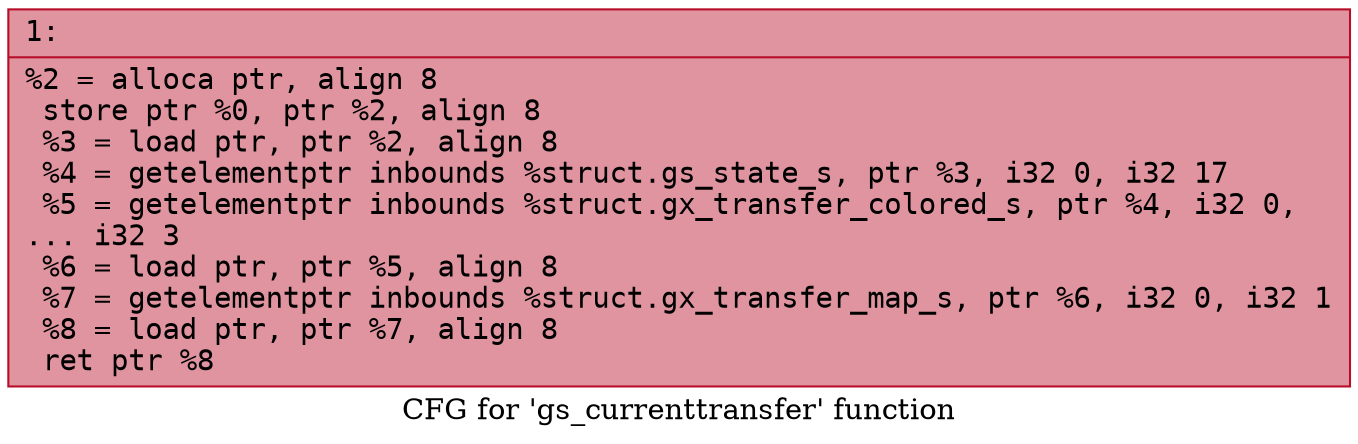 digraph "CFG for 'gs_currenttransfer' function" {
	label="CFG for 'gs_currenttransfer' function";

	Node0x60000256ee90 [shape=record,color="#b70d28ff", style=filled, fillcolor="#b70d2870" fontname="Courier",label="{1:\l|  %2 = alloca ptr, align 8\l  store ptr %0, ptr %2, align 8\l  %3 = load ptr, ptr %2, align 8\l  %4 = getelementptr inbounds %struct.gs_state_s, ptr %3, i32 0, i32 17\l  %5 = getelementptr inbounds %struct.gx_transfer_colored_s, ptr %4, i32 0,\l... i32 3\l  %6 = load ptr, ptr %5, align 8\l  %7 = getelementptr inbounds %struct.gx_transfer_map_s, ptr %6, i32 0, i32 1\l  %8 = load ptr, ptr %7, align 8\l  ret ptr %8\l}"];
}

